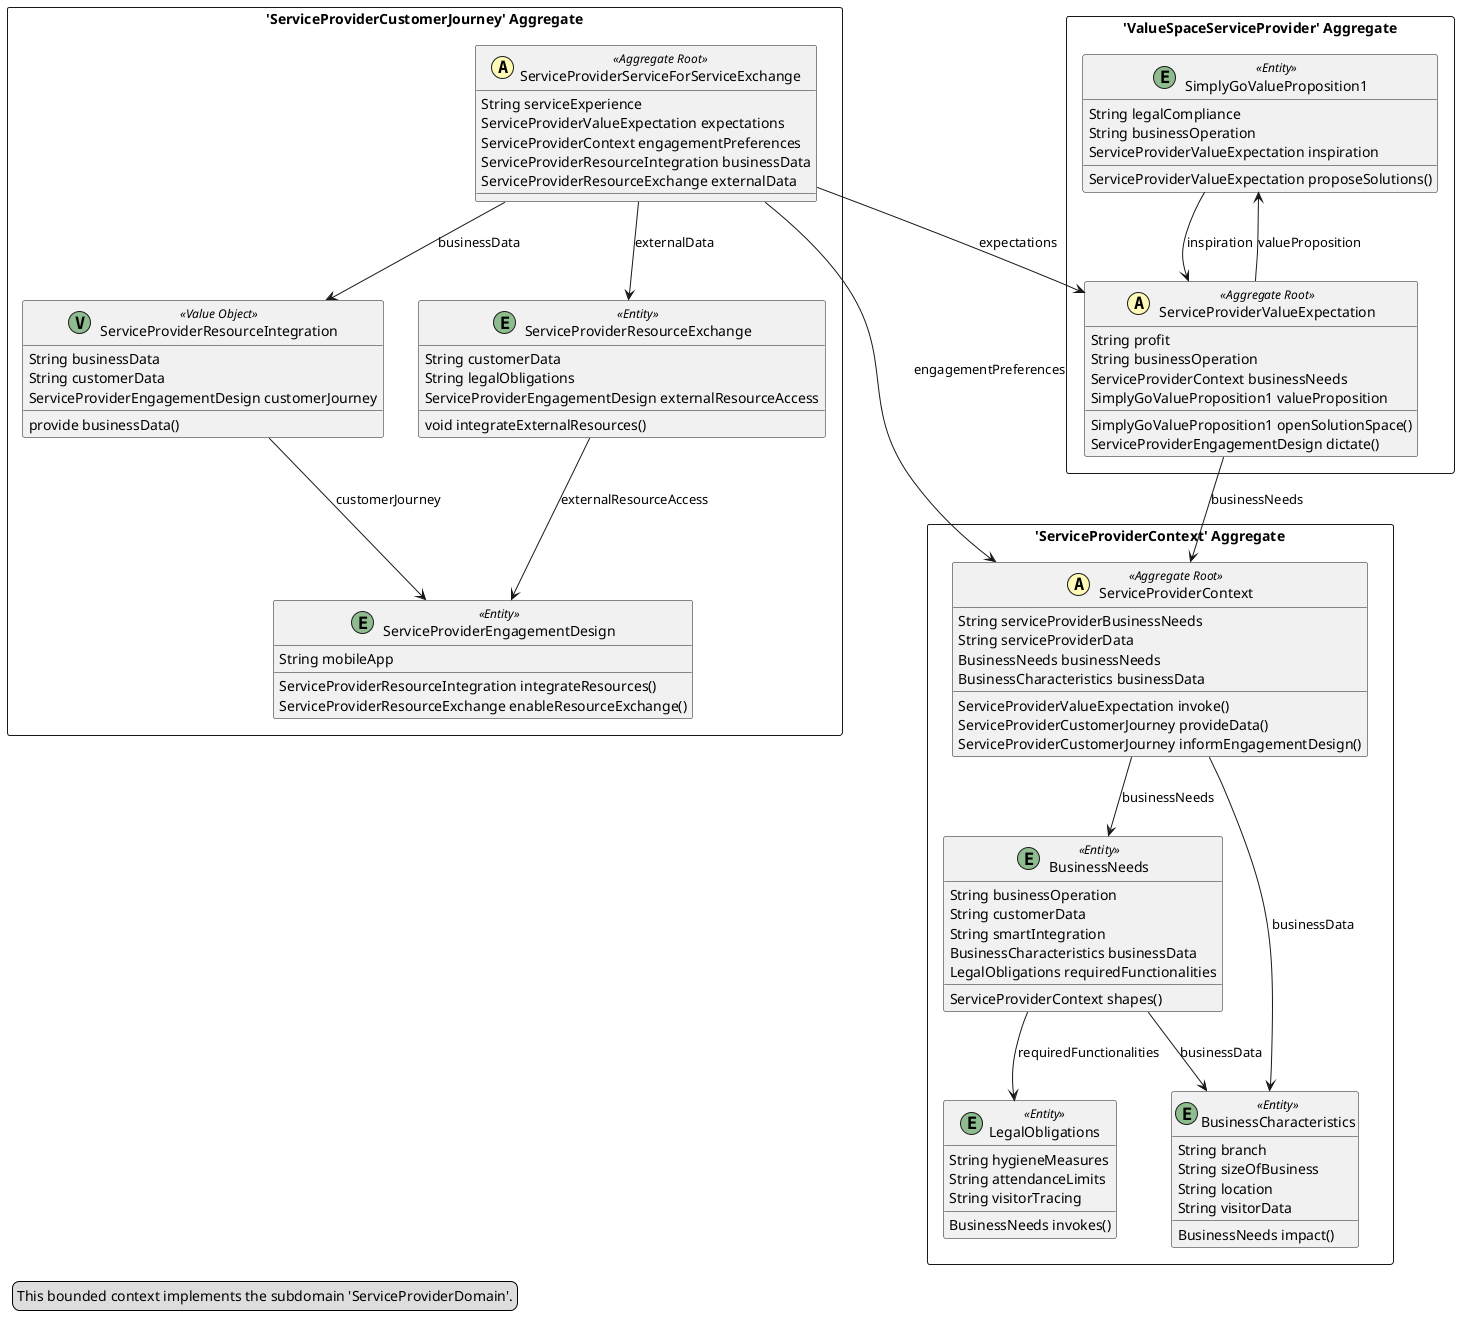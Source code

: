 @startuml

skinparam componentStyle uml2

package "'ServiceProviderContext' Aggregate" <<Rectangle>> {
	class ServiceProviderContext <<(A,#fffab8) Aggregate Root>> {
		String serviceProviderBusinessNeeds
		String serviceProviderData
		BusinessNeeds businessNeeds
		BusinessCharacteristics businessData
		ServiceProviderValueExpectation invoke()
		ServiceProviderCustomerJourney provideData()
		ServiceProviderCustomerJourney informEngagementDesign()
	}
	class BusinessNeeds <<(E,DarkSeaGreen) Entity>> {
		String businessOperation
		String customerData
		String smartIntegration
		BusinessCharacteristics businessData
		LegalObligations requiredFunctionalities
		ServiceProviderContext shapes()
	}
	class BusinessCharacteristics <<(E,DarkSeaGreen) Entity>> {
		String branch
		String sizeOfBusiness
		String location
		String visitorData
		BusinessNeeds impact()
	}
	class LegalObligations <<(E,DarkSeaGreen) Entity>> {
		String hygieneMeasures
		String attendanceLimits
		String visitorTracing
		BusinessNeeds invokes()
	}
}
package "'ValueSpaceServiceProvider' Aggregate" <<Rectangle>> {
	class SimplyGoValueProposition1 <<(E,DarkSeaGreen) Entity>> {
		String legalCompliance
		String businessOperation
		ServiceProviderValueExpectation inspiration
		ServiceProviderValueExpectation proposeSolutions()
	}
	class ServiceProviderValueExpectation <<(A,#fffab8) Aggregate Root>> {
		String profit
		String businessOperation
		ServiceProviderContext businessNeeds
		SimplyGoValueProposition1 valueProposition
		SimplyGoValueProposition1 openSolutionSpace()
		ServiceProviderEngagementDesign dictate()
	}
}
package "'ServiceProviderCustomerJourney' Aggregate" <<Rectangle>> {
	class ServiceProviderServiceForServiceExchange <<(A,#fffab8) Aggregate Root>> {
		String serviceExperience
		ServiceProviderValueExpectation expectations
		ServiceProviderContext engagementPreferences
		ServiceProviderResourceIntegration businessData
		ServiceProviderResourceExchange externalData
	}
	class ServiceProviderResourceIntegration <<(V,DarkSeaGreen) Value Object>> {
		String businessData
		String customerData
		ServiceProviderEngagementDesign customerJourney
		provide businessData()
	}
	class ServiceProviderEngagementDesign <<(E,DarkSeaGreen) Entity>> {
		String mobileApp
		ServiceProviderResourceIntegration integrateResources()
		ServiceProviderResourceExchange enableResourceExchange()
	}
	class ServiceProviderResourceExchange <<(E,DarkSeaGreen) Entity>> {
		String customerData
		String legalObligations
		ServiceProviderEngagementDesign externalResourceAccess
		void integrateExternalResources()
	}
}
ServiceProviderContext --> BusinessNeeds : businessNeeds
ServiceProviderContext --> BusinessCharacteristics : businessData
BusinessNeeds --> BusinessCharacteristics : businessData
BusinessNeeds --> LegalObligations : requiredFunctionalities
SimplyGoValueProposition1 --> ServiceProviderValueExpectation : inspiration
ServiceProviderValueExpectation --> ServiceProviderContext : businessNeeds
ServiceProviderValueExpectation --> SimplyGoValueProposition1 : valueProposition
ServiceProviderServiceForServiceExchange --> ServiceProviderValueExpectation : expectations
ServiceProviderServiceForServiceExchange --> ServiceProviderContext : engagementPreferences
ServiceProviderServiceForServiceExchange --> ServiceProviderResourceIntegration : businessData
ServiceProviderServiceForServiceExchange --> ServiceProviderResourceExchange : externalData
ServiceProviderResourceIntegration --> ServiceProviderEngagementDesign : customerJourney
ServiceProviderResourceExchange --> ServiceProviderEngagementDesign : externalResourceAccess
legend left
  This bounded context implements the subdomain 'ServiceProviderDomain'.
end legend


@enduml
